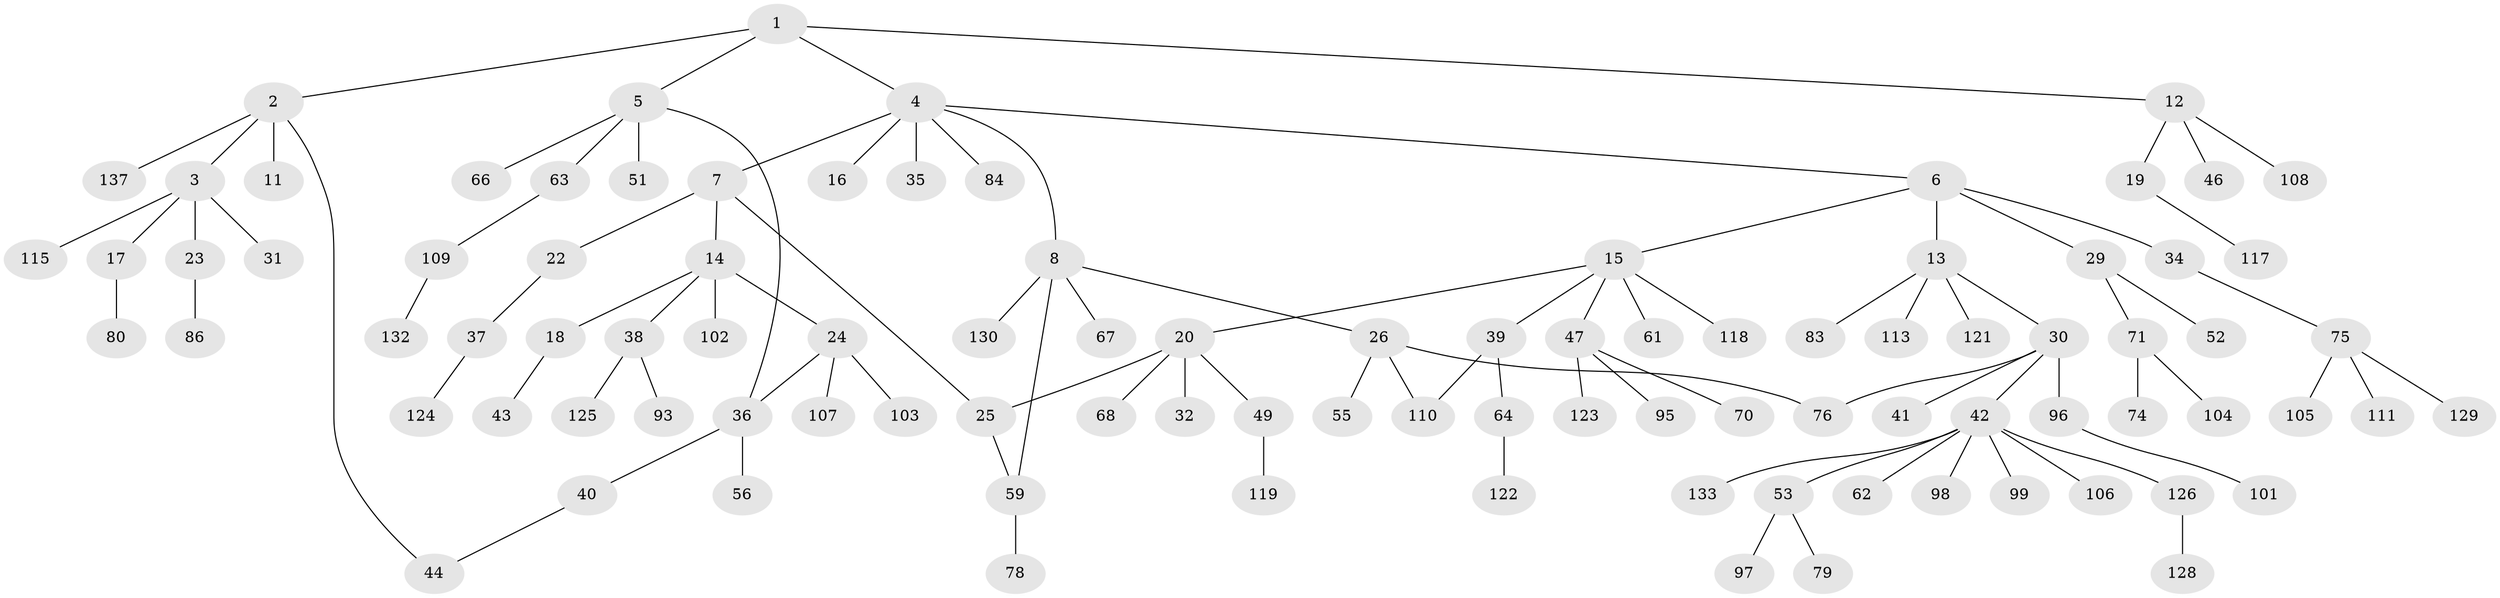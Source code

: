 // Generated by graph-tools (version 1.1) at 2025/23/03/03/25 07:23:33]
// undirected, 99 vertices, 104 edges
graph export_dot {
graph [start="1"]
  node [color=gray90,style=filled];
  1 [super="+87"];
  2 [super="+72"];
  3 [super="+10"];
  4 [super="+54"];
  5 [super="+9"];
  6 [super="+138"];
  7 [super="+50"];
  8 [super="+28"];
  11 [super="+48"];
  12 [super="+100"];
  13 [super="+45"];
  14;
  15 [super="+65"];
  16;
  17 [super="+69"];
  18 [super="+21"];
  19;
  20 [super="+27"];
  22 [super="+77"];
  23;
  24 [super="+116"];
  25 [super="+57"];
  26 [super="+141"];
  29 [super="+73"];
  30 [super="+33"];
  31;
  32 [super="+114"];
  34;
  35;
  36 [super="+88"];
  37 [super="+127"];
  38;
  39 [super="+58"];
  40 [super="+89"];
  41;
  42 [super="+92"];
  43;
  44;
  46 [super="+94"];
  47 [super="+85"];
  49;
  51;
  52;
  53 [super="+60"];
  55;
  56;
  59 [super="+81"];
  61;
  62;
  63;
  64;
  66;
  67;
  68 [super="+139"];
  70 [super="+136"];
  71 [super="+134"];
  74;
  75 [super="+91"];
  76 [super="+82"];
  78;
  79;
  80 [super="+90"];
  83;
  84;
  86 [super="+120"];
  93;
  95;
  96;
  97;
  98;
  99;
  101;
  102;
  103;
  104;
  105;
  106 [super="+135"];
  107;
  108;
  109 [super="+112"];
  110;
  111;
  113;
  115;
  117 [super="+131"];
  118;
  119;
  121;
  122 [super="+140"];
  123;
  124;
  125;
  126;
  128;
  129;
  130;
  132;
  133;
  137;
  1 -- 2;
  1 -- 4;
  1 -- 5;
  1 -- 12;
  2 -- 3;
  2 -- 11;
  2 -- 44;
  2 -- 137;
  3 -- 23;
  3 -- 31;
  3 -- 115;
  3 -- 17;
  4 -- 6;
  4 -- 7;
  4 -- 8;
  4 -- 16;
  4 -- 35;
  4 -- 84;
  5 -- 51;
  5 -- 63;
  5 -- 66;
  5 -- 36;
  6 -- 13;
  6 -- 15;
  6 -- 29;
  6 -- 34;
  7 -- 14;
  7 -- 22;
  7 -- 25;
  8 -- 26;
  8 -- 130;
  8 -- 67;
  8 -- 59;
  12 -- 19;
  12 -- 46;
  12 -- 108;
  13 -- 30;
  13 -- 113;
  13 -- 121;
  13 -- 83;
  14 -- 18;
  14 -- 24;
  14 -- 38;
  14 -- 102;
  15 -- 20;
  15 -- 39;
  15 -- 47;
  15 -- 61;
  15 -- 118;
  17 -- 80;
  18 -- 43;
  19 -- 117;
  20 -- 32;
  20 -- 68;
  20 -- 25;
  20 -- 49;
  22 -- 37;
  23 -- 86;
  24 -- 36;
  24 -- 103;
  24 -- 107;
  25 -- 59;
  26 -- 55;
  26 -- 110;
  26 -- 76;
  29 -- 52;
  29 -- 71;
  30 -- 41;
  30 -- 42;
  30 -- 76;
  30 -- 96;
  34 -- 75;
  36 -- 40;
  36 -- 56;
  37 -- 124;
  38 -- 93;
  38 -- 125;
  39 -- 64;
  39 -- 110;
  40 -- 44;
  42 -- 53;
  42 -- 62;
  42 -- 98;
  42 -- 99;
  42 -- 126;
  42 -- 133;
  42 -- 106;
  47 -- 70;
  47 -- 123;
  47 -- 95;
  49 -- 119;
  53 -- 97;
  53 -- 79;
  59 -- 78;
  63 -- 109;
  64 -- 122;
  71 -- 74;
  71 -- 104;
  75 -- 111;
  75 -- 105;
  75 -- 129;
  96 -- 101;
  109 -- 132;
  126 -- 128;
}
